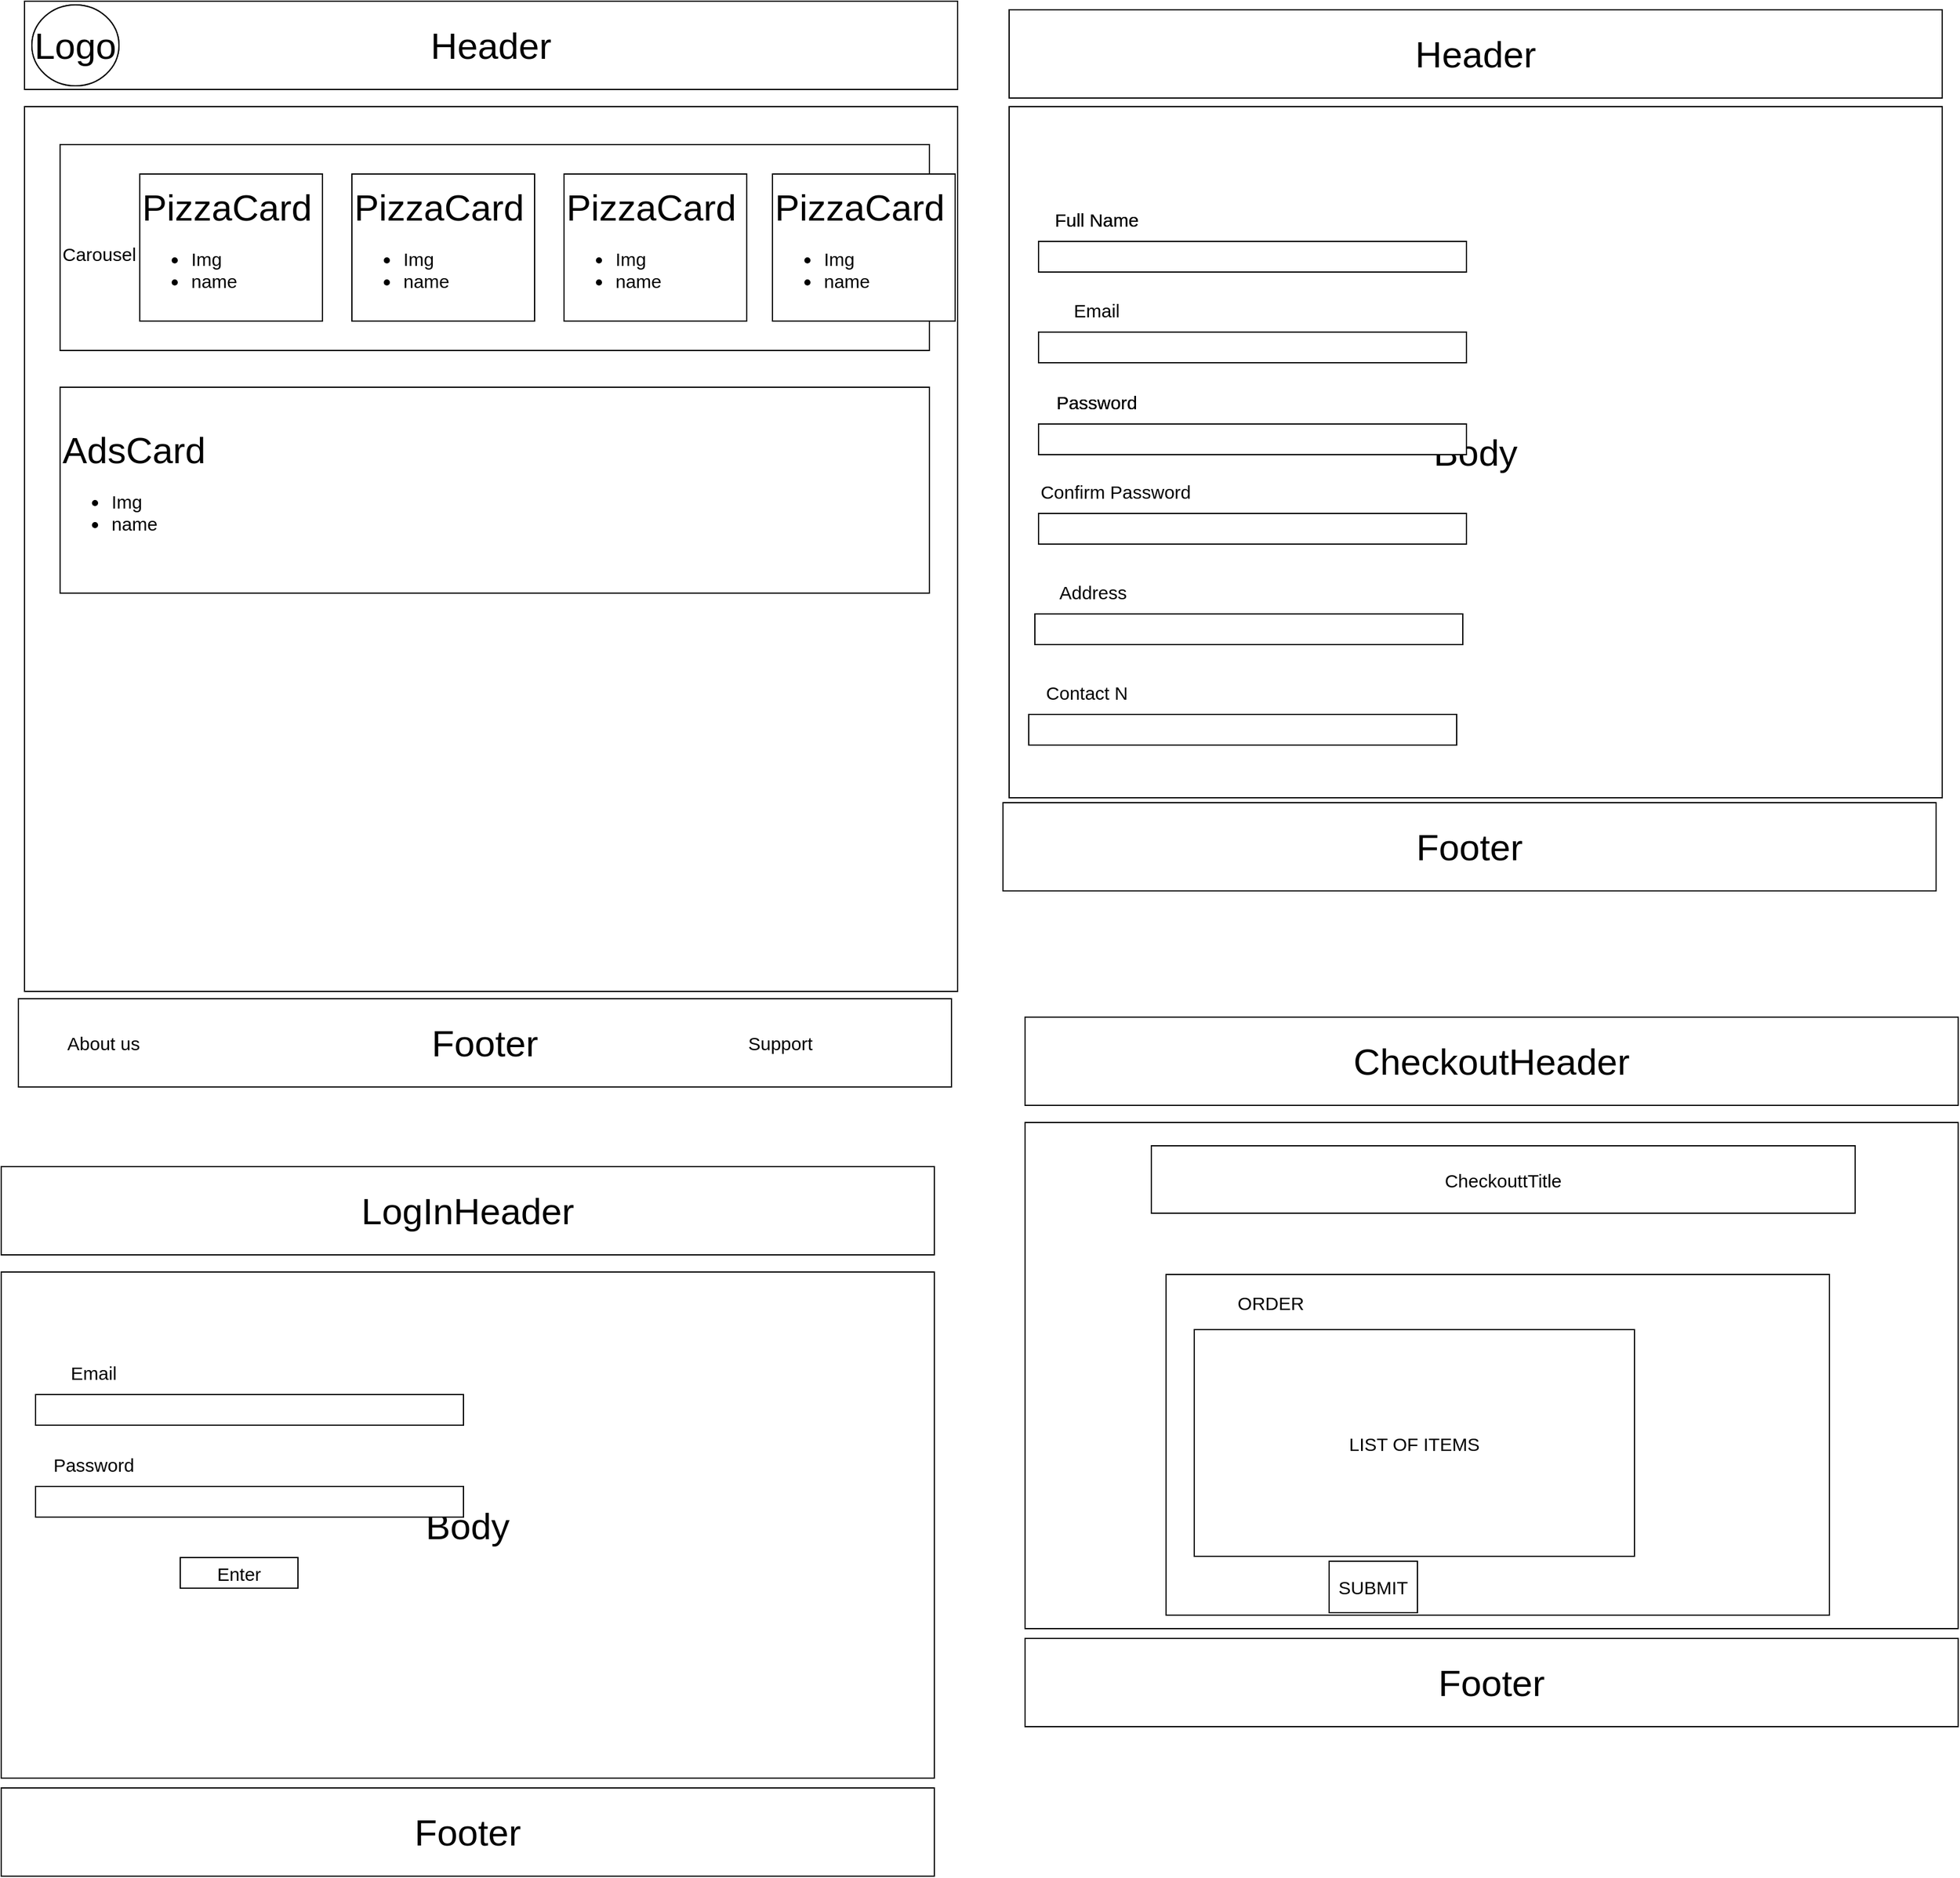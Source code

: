 <mxfile version="16.5.6" type="github">
  <diagram id="f_OamlXEMhh0Ig-cFjTD" name="Page-1">
    <mxGraphModel dx="2620" dy="1035" grid="0" gridSize="10" guides="1" tooltips="1" connect="1" arrows="1" fold="1" page="0" pageScale="1" pageWidth="850" pageHeight="1100" math="0" shadow="0">
      <root>
        <mxCell id="0" />
        <mxCell id="1" parent="0" />
        <mxCell id="QaYpBxPNPQrCtKfL7-Zh-1" value="&lt;font style=&quot;font-size: 30px&quot;&gt;Header&lt;/font&gt;" style="rounded=0;whiteSpace=wrap;html=1;hachureGap=4;" vertex="1" parent="1">
          <mxGeometry x="-188" y="41" width="761" height="72" as="geometry" />
        </mxCell>
        <mxCell id="QaYpBxPNPQrCtKfL7-Zh-2" value="&lt;font style=&quot;font-size: 30px&quot;&gt;Body&lt;/font&gt;" style="rounded=0;whiteSpace=wrap;html=1;hachureGap=4;" vertex="1" parent="1">
          <mxGeometry x="-188" y="127" width="761" height="722" as="geometry" />
        </mxCell>
        <mxCell id="QaYpBxPNPQrCtKfL7-Zh-3" value="Logo" style="ellipse;whiteSpace=wrap;html=1;hachureGap=4;fontSize=30;" vertex="1" parent="1">
          <mxGeometry x="-182" y="44" width="71" height="66" as="geometry" />
        </mxCell>
        <mxCell id="QaYpBxPNPQrCtKfL7-Zh-4" value="&lt;font style=&quot;font-size: 30px&quot;&gt;Footer&lt;/font&gt;" style="rounded=0;whiteSpace=wrap;html=1;hachureGap=4;" vertex="1" parent="1">
          <mxGeometry x="-193" y="855" width="761" height="72" as="geometry" />
        </mxCell>
        <mxCell id="QaYpBxPNPQrCtKfL7-Zh-9" value="&lt;font style=&quot;font-size: 15px&quot;&gt;Carousel&lt;/font&gt;" style="rounded=0;whiteSpace=wrap;html=1;hachureGap=4;fontSize=30;align=left;" vertex="1" parent="1">
          <mxGeometry x="-159" y="158" width="709" height="168" as="geometry" />
        </mxCell>
        <mxCell id="QaYpBxPNPQrCtKfL7-Zh-6" value="AdsCard&lt;br style=&quot;font-size: 29px&quot;&gt;&lt;ul style=&quot;font-size: 15px&quot;&gt;&lt;li&gt;&lt;font style=&quot;font-size: 15px&quot;&gt;Img&lt;/font&gt;&lt;/li&gt;&lt;li&gt;&lt;font style=&quot;font-size: 15px&quot;&gt;name&lt;/font&gt;&lt;/li&gt;&lt;/ul&gt;" style="rounded=0;whiteSpace=wrap;html=1;hachureGap=4;fontSize=30;align=left;" vertex="1" parent="1">
          <mxGeometry x="-159" y="356" width="709" height="168" as="geometry" />
        </mxCell>
        <mxCell id="QaYpBxPNPQrCtKfL7-Zh-13" value="&lt;font style=&quot;font-size: 30px&quot;&gt;Body&lt;/font&gt;" style="rounded=0;whiteSpace=wrap;html=1;hachureGap=4;" vertex="1" parent="1">
          <mxGeometry x="615" y="127" width="761" height="564" as="geometry" />
        </mxCell>
        <mxCell id="QaYpBxPNPQrCtKfL7-Zh-14" value="" style="rounded=0;whiteSpace=wrap;html=1;hachureGap=4;fontSize=15;" vertex="1" parent="1">
          <mxGeometry x="639" y="237" width="349" height="25" as="geometry" />
        </mxCell>
        <mxCell id="QaYpBxPNPQrCtKfL7-Zh-15" value="Full Name" style="text;strokeColor=none;fillColor=none;html=1;align=center;verticalAlign=middle;whiteSpace=wrap;rounded=0;hachureGap=4;fontSize=15;" vertex="1" parent="1">
          <mxGeometry x="639" y="204" width="95" height="30" as="geometry" />
        </mxCell>
        <mxCell id="QaYpBxPNPQrCtKfL7-Zh-16" value="" style="rounded=0;whiteSpace=wrap;html=1;hachureGap=4;fontSize=15;" vertex="1" parent="1">
          <mxGeometry x="639" y="311" width="349" height="25" as="geometry" />
        </mxCell>
        <mxCell id="QaYpBxPNPQrCtKfL7-Zh-17" value="Email" style="text;strokeColor=none;fillColor=none;html=1;align=center;verticalAlign=middle;whiteSpace=wrap;rounded=0;hachureGap=4;fontSize=15;" vertex="1" parent="1">
          <mxGeometry x="639" y="278" width="95" height="30" as="geometry" />
        </mxCell>
        <mxCell id="QaYpBxPNPQrCtKfL7-Zh-20" value="" style="rounded=0;whiteSpace=wrap;html=1;hachureGap=4;fontSize=15;" vertex="1" parent="1">
          <mxGeometry x="639" y="386" width="349" height="25" as="geometry" />
        </mxCell>
        <mxCell id="QaYpBxPNPQrCtKfL7-Zh-21" value="Password" style="text;strokeColor=none;fillColor=none;html=1;align=center;verticalAlign=middle;whiteSpace=wrap;rounded=0;hachureGap=4;fontSize=15;" vertex="1" parent="1">
          <mxGeometry x="639" y="353" width="95" height="30" as="geometry" />
        </mxCell>
        <mxCell id="QaYpBxPNPQrCtKfL7-Zh-26" value="" style="group" vertex="1" connectable="0" parent="1">
          <mxGeometry x="-94" y="182" width="665" height="120" as="geometry" />
        </mxCell>
        <mxCell id="QaYpBxPNPQrCtKfL7-Zh-5" value="PizzaCard&lt;br style=&quot;font-size: 29px&quot;&gt;&lt;ul style=&quot;font-size: 15px&quot;&gt;&lt;li&gt;&lt;font style=&quot;font-size: 15px&quot;&gt;Img&lt;/font&gt;&lt;/li&gt;&lt;li&gt;&lt;font style=&quot;font-size: 15px&quot;&gt;name&lt;/font&gt;&lt;/li&gt;&lt;/ul&gt;" style="rounded=0;whiteSpace=wrap;html=1;hachureGap=4;fontSize=30;align=left;" vertex="1" parent="QaYpBxPNPQrCtKfL7-Zh-26">
          <mxGeometry width="149" height="120" as="geometry" />
        </mxCell>
        <mxCell id="QaYpBxPNPQrCtKfL7-Zh-10" value="PizzaCard&lt;br style=&quot;font-size: 29px&quot;&gt;&lt;ul style=&quot;font-size: 15px&quot;&gt;&lt;li&gt;&lt;font style=&quot;font-size: 15px&quot;&gt;Img&lt;/font&gt;&lt;/li&gt;&lt;li&gt;&lt;font style=&quot;font-size: 15px&quot;&gt;name&lt;/font&gt;&lt;/li&gt;&lt;/ul&gt;" style="rounded=0;whiteSpace=wrap;html=1;hachureGap=4;fontSize=30;align=left;" vertex="1" parent="QaYpBxPNPQrCtKfL7-Zh-26">
          <mxGeometry x="173" width="149" height="120" as="geometry" />
        </mxCell>
        <mxCell id="QaYpBxPNPQrCtKfL7-Zh-11" value="PizzaCard&lt;br style=&quot;font-size: 29px&quot;&gt;&lt;ul style=&quot;font-size: 15px&quot;&gt;&lt;li&gt;&lt;font style=&quot;font-size: 15px&quot;&gt;Img&lt;/font&gt;&lt;/li&gt;&lt;li&gt;&lt;font style=&quot;font-size: 15px&quot;&gt;name&lt;/font&gt;&lt;/li&gt;&lt;/ul&gt;" style="rounded=0;whiteSpace=wrap;html=1;hachureGap=4;fontSize=30;align=left;" vertex="1" parent="QaYpBxPNPQrCtKfL7-Zh-26">
          <mxGeometry x="346" width="149" height="120" as="geometry" />
        </mxCell>
        <mxCell id="QaYpBxPNPQrCtKfL7-Zh-12" value="PizzaCard&lt;br style=&quot;font-size: 29px&quot;&gt;&lt;ul style=&quot;font-size: 15px&quot;&gt;&lt;li&gt;&lt;font style=&quot;font-size: 15px&quot;&gt;Img&lt;/font&gt;&lt;/li&gt;&lt;li&gt;&lt;font style=&quot;font-size: 15px&quot;&gt;name&lt;/font&gt;&lt;/li&gt;&lt;/ul&gt;" style="rounded=0;whiteSpace=wrap;html=1;hachureGap=4;fontSize=30;align=left;" vertex="1" parent="QaYpBxPNPQrCtKfL7-Zh-26">
          <mxGeometry x="516" width="149" height="120" as="geometry" />
        </mxCell>
        <mxCell id="QaYpBxPNPQrCtKfL7-Zh-28" value="Logo" style="ellipse;whiteSpace=wrap;html=1;hachureGap=4;fontSize=30;" vertex="1" parent="1">
          <mxGeometry x="-182" y="44" width="71" height="66" as="geometry" />
        </mxCell>
        <mxCell id="QaYpBxPNPQrCtKfL7-Zh-30" value="Full Name" style="text;strokeColor=none;fillColor=none;html=1;align=center;verticalAlign=middle;whiteSpace=wrap;rounded=0;hachureGap=4;fontSize=15;" vertex="1" parent="1">
          <mxGeometry x="639" y="204" width="95" height="30" as="geometry" />
        </mxCell>
        <mxCell id="QaYpBxPNPQrCtKfL7-Zh-32" value="" style="rounded=0;whiteSpace=wrap;html=1;hachureGap=4;fontSize=15;" vertex="1" parent="1">
          <mxGeometry x="639" y="386" width="349" height="25" as="geometry" />
        </mxCell>
        <mxCell id="QaYpBxPNPQrCtKfL7-Zh-33" value="Password" style="text;strokeColor=none;fillColor=none;html=1;align=center;verticalAlign=middle;whiteSpace=wrap;rounded=0;hachureGap=4;fontSize=15;" vertex="1" parent="1">
          <mxGeometry x="639" y="353" width="95" height="30" as="geometry" />
        </mxCell>
        <mxCell id="QaYpBxPNPQrCtKfL7-Zh-39" value="&lt;font style=&quot;font-size: 30px&quot;&gt;LogInHeader&lt;/font&gt;" style="rounded=0;whiteSpace=wrap;html=1;hachureGap=4;" vertex="1" parent="1">
          <mxGeometry x="-207" y="992" width="761" height="72" as="geometry" />
        </mxCell>
        <mxCell id="QaYpBxPNPQrCtKfL7-Zh-41" value="&lt;font style=&quot;font-size: 30px&quot;&gt;Footer&lt;/font&gt;" style="rounded=0;whiteSpace=wrap;html=1;hachureGap=4;" vertex="1" parent="1">
          <mxGeometry x="-207" y="1499" width="761" height="72" as="geometry" />
        </mxCell>
        <mxCell id="QaYpBxPNPQrCtKfL7-Zh-53" value="" style="group" vertex="1" connectable="0" parent="1">
          <mxGeometry x="628" y="870" width="761" height="579" as="geometry" />
        </mxCell>
        <mxCell id="QaYpBxPNPQrCtKfL7-Zh-50" value="&lt;span style=&quot;font-size: 30px&quot;&gt;CheckoutHeader&lt;/span&gt;" style="rounded=0;whiteSpace=wrap;html=1;hachureGap=4;" vertex="1" parent="QaYpBxPNPQrCtKfL7-Zh-53">
          <mxGeometry width="761" height="72" as="geometry" />
        </mxCell>
        <mxCell id="QaYpBxPNPQrCtKfL7-Zh-51" value="&lt;font style=&quot;font-size: 30px&quot;&gt;Body&lt;/font&gt;" style="rounded=0;whiteSpace=wrap;html=1;hachureGap=4;" vertex="1" parent="QaYpBxPNPQrCtKfL7-Zh-53">
          <mxGeometry y="86" width="761" height="413" as="geometry" />
        </mxCell>
        <mxCell id="QaYpBxPNPQrCtKfL7-Zh-52" value="&lt;font style=&quot;font-size: 30px&quot;&gt;Footer&lt;/font&gt;" style="rounded=0;whiteSpace=wrap;html=1;hachureGap=4;" vertex="1" parent="QaYpBxPNPQrCtKfL7-Zh-53">
          <mxGeometry y="507" width="761" height="72" as="geometry" />
        </mxCell>
        <mxCell id="QaYpBxPNPQrCtKfL7-Zh-56" value="CheckouttTitle" style="rounded=0;whiteSpace=wrap;html=1;hachureGap=4;fontSize=15;" vertex="1" parent="QaYpBxPNPQrCtKfL7-Zh-53">
          <mxGeometry x="103" y="105" width="574" height="55" as="geometry" />
        </mxCell>
        <mxCell id="QaYpBxPNPQrCtKfL7-Zh-78" value="" style="rounded=0;whiteSpace=wrap;html=1;hachureGap=4;fontSize=15;" vertex="1" parent="QaYpBxPNPQrCtKfL7-Zh-53">
          <mxGeometry x="115" y="210" width="541" height="278" as="geometry" />
        </mxCell>
        <mxCell id="QaYpBxPNPQrCtKfL7-Zh-87" value="" style="group" vertex="1" connectable="0" parent="QaYpBxPNPQrCtKfL7-Zh-53">
          <mxGeometry x="138" y="218" width="359" height="268" as="geometry" />
        </mxCell>
        <mxCell id="QaYpBxPNPQrCtKfL7-Zh-83" value="ORDER" style="text;strokeColor=none;fillColor=none;html=1;align=center;verticalAlign=middle;whiteSpace=wrap;rounded=0;hachureGap=4;fontSize=15;" vertex="1" parent="QaYpBxPNPQrCtKfL7-Zh-87">
          <mxGeometry x="15" width="95" height="30" as="geometry" />
        </mxCell>
        <mxCell id="QaYpBxPNPQrCtKfL7-Zh-85" value="LIST OF ITEMS" style="rounded=0;whiteSpace=wrap;html=1;hachureGap=4;fontSize=15;" vertex="1" parent="QaYpBxPNPQrCtKfL7-Zh-87">
          <mxGeometry y="37" width="359" height="185" as="geometry" />
        </mxCell>
        <mxCell id="QaYpBxPNPQrCtKfL7-Zh-86" value="SUBMIT" style="rounded=0;whiteSpace=wrap;html=1;hachureGap=4;fontSize=15;" vertex="1" parent="QaYpBxPNPQrCtKfL7-Zh-87">
          <mxGeometry x="110" y="226" width="72" height="42" as="geometry" />
        </mxCell>
        <mxCell id="QaYpBxPNPQrCtKfL7-Zh-55" value="" style="group" vertex="1" connectable="0" parent="1">
          <mxGeometry x="-207" y="1078" width="761" height="413" as="geometry" />
        </mxCell>
        <mxCell id="QaYpBxPNPQrCtKfL7-Zh-40" value="&lt;font style=&quot;font-size: 30px&quot;&gt;Body&lt;/font&gt;" style="rounded=0;whiteSpace=wrap;html=1;hachureGap=4;" vertex="1" parent="QaYpBxPNPQrCtKfL7-Zh-55">
          <mxGeometry width="761" height="413" as="geometry" />
        </mxCell>
        <mxCell id="QaYpBxPNPQrCtKfL7-Zh-42" value="" style="rounded=0;whiteSpace=wrap;html=1;hachureGap=4;fontSize=15;" vertex="1" parent="QaYpBxPNPQrCtKfL7-Zh-55">
          <mxGeometry x="28" y="100" width="349" height="25" as="geometry" />
        </mxCell>
        <mxCell id="QaYpBxPNPQrCtKfL7-Zh-43" value="Email" style="text;strokeColor=none;fillColor=none;html=1;align=center;verticalAlign=middle;whiteSpace=wrap;rounded=0;hachureGap=4;fontSize=15;" vertex="1" parent="QaYpBxPNPQrCtKfL7-Zh-55">
          <mxGeometry x="28" y="67" width="95" height="30" as="geometry" />
        </mxCell>
        <mxCell id="QaYpBxPNPQrCtKfL7-Zh-44" value="" style="rounded=0;whiteSpace=wrap;html=1;hachureGap=4;fontSize=15;" vertex="1" parent="QaYpBxPNPQrCtKfL7-Zh-55">
          <mxGeometry x="28" y="175" width="349" height="25" as="geometry" />
        </mxCell>
        <mxCell id="QaYpBxPNPQrCtKfL7-Zh-45" value="Password" style="text;strokeColor=none;fillColor=none;html=1;align=center;verticalAlign=middle;whiteSpace=wrap;rounded=0;hachureGap=4;fontSize=15;" vertex="1" parent="QaYpBxPNPQrCtKfL7-Zh-55">
          <mxGeometry x="28" y="142" width="95" height="30" as="geometry" />
        </mxCell>
        <mxCell id="QaYpBxPNPQrCtKfL7-Zh-54" value="Enter" style="rounded=0;whiteSpace=wrap;html=1;hachureGap=4;fontSize=15;" vertex="1" parent="QaYpBxPNPQrCtKfL7-Zh-55">
          <mxGeometry x="146" y="233" width="96" height="25" as="geometry" />
        </mxCell>
        <mxCell id="QaYpBxPNPQrCtKfL7-Zh-59" value="" style="group" vertex="1" connectable="0" parent="1">
          <mxGeometry x="631" y="426" width="357" height="222" as="geometry" />
        </mxCell>
        <mxCell id="QaYpBxPNPQrCtKfL7-Zh-18" value="" style="rounded=0;whiteSpace=wrap;html=1;hachureGap=4;fontSize=15;" vertex="1" parent="QaYpBxPNPQrCtKfL7-Zh-59">
          <mxGeometry x="8" y="33" width="349" height="25" as="geometry" />
        </mxCell>
        <mxCell id="QaYpBxPNPQrCtKfL7-Zh-19" value="Confirm Password" style="text;strokeColor=none;fillColor=none;html=1;align=center;verticalAlign=middle;whiteSpace=wrap;rounded=0;hachureGap=4;fontSize=15;" vertex="1" parent="QaYpBxPNPQrCtKfL7-Zh-59">
          <mxGeometry x="8" width="126" height="30" as="geometry" />
        </mxCell>
        <mxCell id="QaYpBxPNPQrCtKfL7-Zh-57" value="" style="group" vertex="1" connectable="0" parent="QaYpBxPNPQrCtKfL7-Zh-59">
          <mxGeometry y="82" width="354" height="140" as="geometry" />
        </mxCell>
        <mxCell id="QaYpBxPNPQrCtKfL7-Zh-34" value="Address" style="text;strokeColor=none;fillColor=none;html=1;align=center;verticalAlign=middle;whiteSpace=wrap;rounded=0;hachureGap=4;fontSize=15;" vertex="1" parent="QaYpBxPNPQrCtKfL7-Zh-57">
          <mxGeometry x="5" width="95" height="30" as="geometry" />
        </mxCell>
        <mxCell id="QaYpBxPNPQrCtKfL7-Zh-31" value="" style="rounded=0;whiteSpace=wrap;html=1;hachureGap=4;fontSize=15;" vertex="1" parent="QaYpBxPNPQrCtKfL7-Zh-57">
          <mxGeometry x="5" y="33" width="349" height="25" as="geometry" />
        </mxCell>
        <mxCell id="QaYpBxPNPQrCtKfL7-Zh-46" value="Contact N" style="text;strokeColor=none;fillColor=none;html=1;align=center;verticalAlign=middle;whiteSpace=wrap;rounded=0;hachureGap=4;fontSize=15;" vertex="1" parent="QaYpBxPNPQrCtKfL7-Zh-57">
          <mxGeometry y="82" width="95" height="30" as="geometry" />
        </mxCell>
        <mxCell id="QaYpBxPNPQrCtKfL7-Zh-47" value="" style="rounded=0;whiteSpace=wrap;html=1;hachureGap=4;fontSize=15;" vertex="1" parent="QaYpBxPNPQrCtKfL7-Zh-57">
          <mxGeometry y="115" width="349" height="25" as="geometry" />
        </mxCell>
        <mxCell id="QaYpBxPNPQrCtKfL7-Zh-60" value="&lt;font style=&quot;font-size: 30px&quot;&gt;Header&lt;/font&gt;" style="rounded=0;whiteSpace=wrap;html=1;hachureGap=4;" vertex="1" parent="1">
          <mxGeometry x="615" y="48" width="761" height="72" as="geometry" />
        </mxCell>
        <mxCell id="QaYpBxPNPQrCtKfL7-Zh-61" value="&lt;font style=&quot;font-size: 30px&quot;&gt;Footer&lt;/font&gt;" style="rounded=0;whiteSpace=wrap;html=1;hachureGap=4;" vertex="1" parent="1">
          <mxGeometry x="610" y="695" width="761" height="72" as="geometry" />
        </mxCell>
        <mxCell id="QaYpBxPNPQrCtKfL7-Zh-81" value="About us" style="text;strokeColor=none;fillColor=none;html=1;align=center;verticalAlign=middle;whiteSpace=wrap;rounded=0;hachureGap=4;fontSize=15;" vertex="1" parent="1">
          <mxGeometry x="-171" y="876" width="95" height="30" as="geometry" />
        </mxCell>
        <mxCell id="QaYpBxPNPQrCtKfL7-Zh-82" value="Support" style="text;strokeColor=none;fillColor=none;html=1;align=center;verticalAlign=middle;whiteSpace=wrap;rounded=0;hachureGap=4;fontSize=15;" vertex="1" parent="1">
          <mxGeometry x="381" y="876" width="95" height="30" as="geometry" />
        </mxCell>
      </root>
    </mxGraphModel>
  </diagram>
</mxfile>
